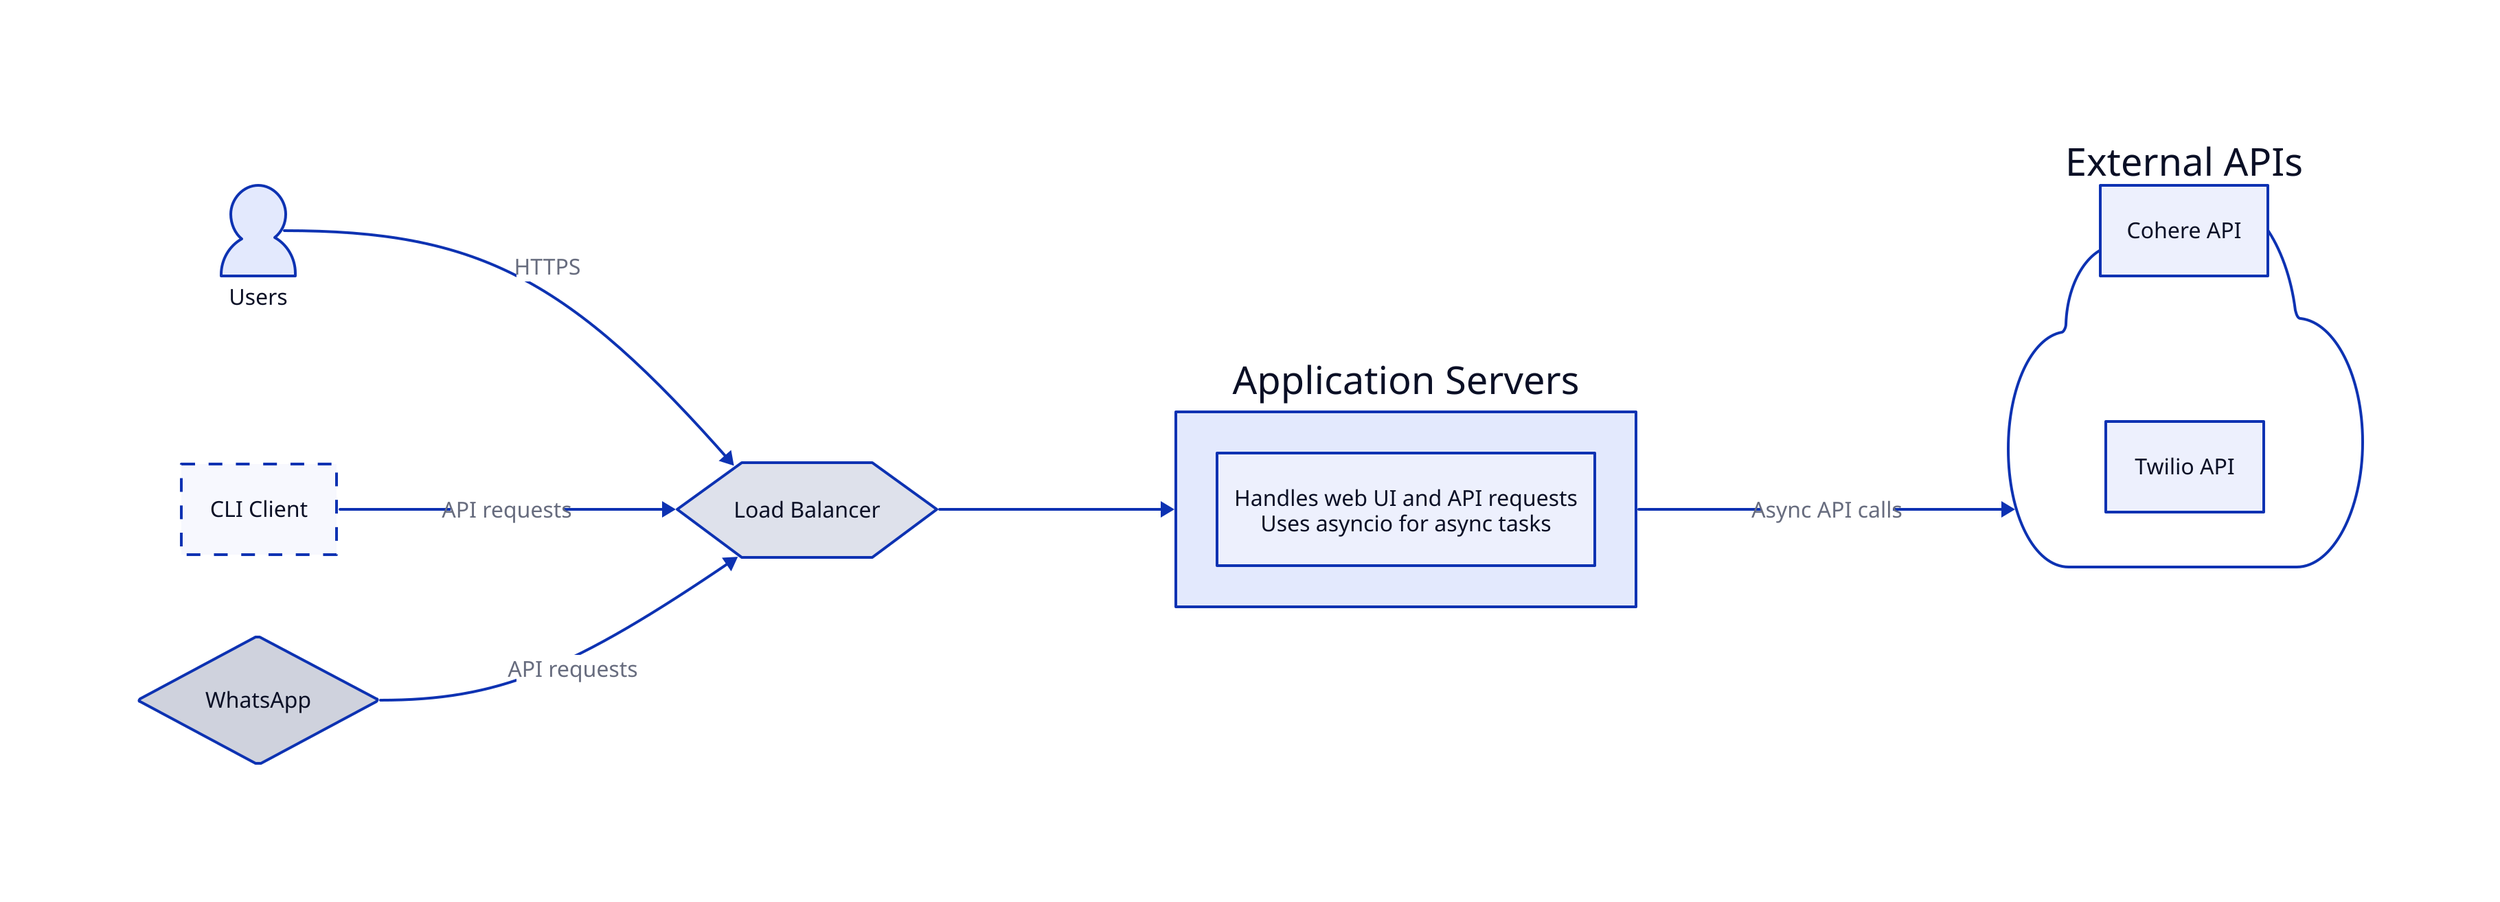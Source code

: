 direction: right

users: Users {
  shape: person
}

cli: CLI Client {
  shape: rectangle
  style: {
    stroke-dash: 5
  }
}

whatsapp: WhatsApp {
  shape: diamond
}

load_balancer: Load Balancer {
  shape: hexagon
}

app_servers: Application Servers {
  shape: rectangle
  note: "Handles web UI and API requests\nUses asyncio for async tasks"
}

external_apis: External APIs {
  shape: cloud
  cohere: Cohere API
  twilio: Twilio API
}

users -> load_balancer: HTTPS
cli -> load_balancer: "API requests"
whatsapp -> load_balancer: "API requests"
load_balancer -> app_servers
app_servers -> external_apis: "Async API calls"